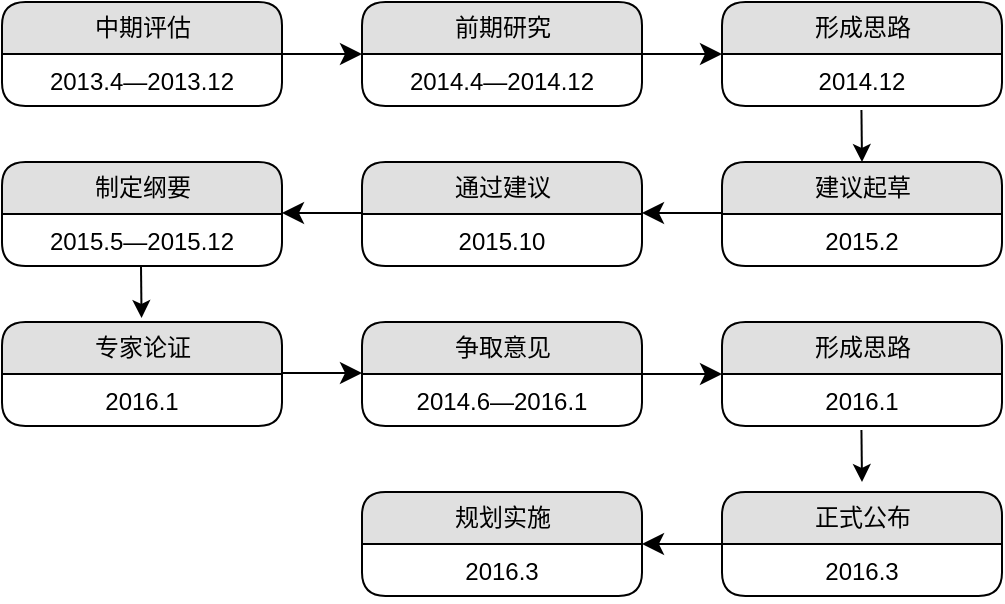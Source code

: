 <mxfile version="20.2.2" type="github">
  <diagram name="Page-1" id="52a04d89-c75d-2922-d76d-85b35f80e030">
    <mxGraphModel dx="1209" dy="634" grid="0" gridSize="10" guides="1" tooltips="1" connect="1" arrows="1" fold="1" page="1" pageScale="1" pageWidth="1100" pageHeight="850" background="none" math="0" shadow="0">
      <root>
        <mxCell id="0" />
        <mxCell id="1" parent="0" />
        <mxCell id="1fdf3b25b50cf41e-17" value="中期评估" style="swimlane;html=1;fontStyle=0;childLayout=stackLayout;horizontal=1;startSize=26;fillColor=#e0e0e0;horizontalStack=0;resizeParent=1;resizeLast=0;collapsible=1;marginBottom=0;swimlaneFillColor=#ffffff;align=center;rounded=1;shadow=0;comic=0;labelBackgroundColor=none;strokeWidth=1;fontFamily=Verdana;fontSize=12" parent="1" vertex="1">
          <mxGeometry x="322" y="128" width="140" height="52" as="geometry" />
        </mxCell>
        <mxCell id="1fdf3b25b50cf41e-18" value="2013.4—2013.12" style="text;html=1;strokeColor=none;fillColor=none;spacingLeft=4;spacingRight=4;whiteSpace=wrap;overflow=hidden;rotatable=0;points=[[0,0.5],[1,0.5]];portConstraint=eastwest;align=center;" parent="1fdf3b25b50cf41e-17" vertex="1">
          <mxGeometry y="26" width="140" height="26" as="geometry" />
        </mxCell>
        <mxCell id="1fdf3b25b50cf41e-44" style="edgeStyle=none;html=1;labelBackgroundColor=none;startFill=0;startSize=8;endFill=1;endSize=8;fontFamily=Verdana;fontSize=12;" parent="1" source="1fdf3b25b50cf41e-19" target="1fdf3b25b50cf41e-21" edge="1">
          <mxGeometry relative="1" as="geometry" />
        </mxCell>
        <mxCell id="1fdf3b25b50cf41e-48" style="edgeStyle=none;html=1;labelBackgroundColor=none;startFill=0;startSize=8;endFill=1;endSize=8;fontFamily=Verdana;fontSize=12;" parent="1" source="1fdf3b25b50cf41e-17" target="1fdf3b25b50cf41e-19" edge="1">
          <mxGeometry relative="1" as="geometry" />
        </mxCell>
        <mxCell id="1fdf3b25b50cf41e-19" value="前期研究" style="swimlane;html=1;fontStyle=0;childLayout=stackLayout;horizontal=1;startSize=26;fillColor=#e0e0e0;horizontalStack=0;resizeParent=1;resizeLast=0;collapsible=1;marginBottom=0;swimlaneFillColor=#ffffff;align=center;rounded=1;shadow=0;comic=0;labelBackgroundColor=none;strokeWidth=1;fontFamily=Verdana;fontSize=12" parent="1" vertex="1">
          <mxGeometry x="502" y="128" width="140" height="52" as="geometry">
            <mxRectangle x="230" y="180" width="90" height="30" as="alternateBounds" />
          </mxGeometry>
        </mxCell>
        <mxCell id="1fdf3b25b50cf41e-20" value="2014.4—2014.12" style="text;html=1;strokeColor=none;fillColor=none;spacingLeft=4;spacingRight=4;whiteSpace=wrap;overflow=hidden;rotatable=0;points=[[0,0.5],[1,0.5]];portConstraint=eastwest;align=center;" parent="1fdf3b25b50cf41e-19" vertex="1">
          <mxGeometry y="26" width="140" height="26" as="geometry" />
        </mxCell>
        <mxCell id="1fdf3b25b50cf41e-21" value="形成思路" style="swimlane;html=1;fontStyle=0;childLayout=stackLayout;horizontal=1;startSize=26;fillColor=#e0e0e0;horizontalStack=0;resizeParent=1;resizeLast=0;collapsible=1;marginBottom=0;swimlaneFillColor=#ffffff;align=center;rounded=1;shadow=0;comic=0;labelBackgroundColor=none;strokeWidth=1;fontFamily=Verdana;fontSize=12" parent="1" vertex="1">
          <mxGeometry x="682" y="128" width="140" height="52" as="geometry" />
        </mxCell>
        <mxCell id="1fdf3b25b50cf41e-22" value="2014.12" style="text;html=1;strokeColor=none;fillColor=none;spacingLeft=4;spacingRight=4;whiteSpace=wrap;overflow=hidden;rotatable=0;points=[[0,0.5],[1,0.5]];portConstraint=eastwest;align=center;" parent="1fdf3b25b50cf41e-21" vertex="1">
          <mxGeometry y="26" width="140" height="26" as="geometry" />
        </mxCell>
        <mxCell id="UnSi5RLUcLDoSmEYQogq-1" value="" style="endArrow=classic;html=1;rounded=0;exitX=0.498;exitY=1.077;exitDx=0;exitDy=0;exitPerimeter=0;" edge="1" parent="1fdf3b25b50cf41e-21" source="1fdf3b25b50cf41e-22">
          <mxGeometry width="50" height="50" relative="1" as="geometry">
            <mxPoint x="160" y="120" as="sourcePoint" />
            <mxPoint x="70" y="80" as="targetPoint" />
          </mxGeometry>
        </mxCell>
        <mxCell id="UnSi5RLUcLDoSmEYQogq-2" value="建议起草" style="swimlane;html=1;fontStyle=0;childLayout=stackLayout;horizontal=1;startSize=26;fillColor=#e0e0e0;horizontalStack=0;resizeParent=1;resizeLast=0;collapsible=1;marginBottom=0;swimlaneFillColor=#ffffff;align=center;rounded=1;shadow=0;comic=0;labelBackgroundColor=none;strokeWidth=1;fontFamily=Verdana;fontSize=12" vertex="1" parent="1">
          <mxGeometry x="682" y="208" width="140" height="52" as="geometry" />
        </mxCell>
        <mxCell id="UnSi5RLUcLDoSmEYQogq-3" value="2015.2" style="text;html=1;strokeColor=none;fillColor=none;spacingLeft=4;spacingRight=4;whiteSpace=wrap;overflow=hidden;rotatable=0;points=[[0,0.5],[1,0.5]];portConstraint=eastwest;align=center;" vertex="1" parent="UnSi5RLUcLDoSmEYQogq-2">
          <mxGeometry y="26" width="140" height="26" as="geometry" />
        </mxCell>
        <mxCell id="UnSi5RLUcLDoSmEYQogq-4" style="edgeStyle=none;html=1;labelBackgroundColor=none;startFill=0;startSize=8;endFill=1;endSize=8;fontFamily=Verdana;fontSize=12;" edge="1" parent="1">
          <mxGeometry relative="1" as="geometry">
            <mxPoint x="682" y="233.5" as="sourcePoint" />
            <mxPoint x="642" y="233.5" as="targetPoint" />
          </mxGeometry>
        </mxCell>
        <mxCell id="UnSi5RLUcLDoSmEYQogq-5" value="通过建议" style="swimlane;html=1;fontStyle=0;childLayout=stackLayout;horizontal=1;startSize=26;fillColor=#e0e0e0;horizontalStack=0;resizeParent=1;resizeLast=0;collapsible=1;marginBottom=0;swimlaneFillColor=#ffffff;align=center;rounded=1;shadow=0;comic=0;labelBackgroundColor=none;strokeWidth=1;fontFamily=Verdana;fontSize=12" vertex="1" parent="1">
          <mxGeometry x="502" y="208" width="140" height="52" as="geometry" />
        </mxCell>
        <mxCell id="UnSi5RLUcLDoSmEYQogq-6" value="2015.10" style="text;html=1;strokeColor=none;fillColor=none;spacingLeft=4;spacingRight=4;whiteSpace=wrap;overflow=hidden;rotatable=0;points=[[0,0.5],[1,0.5]];portConstraint=eastwest;align=center;" vertex="1" parent="UnSi5RLUcLDoSmEYQogq-5">
          <mxGeometry y="26" width="140" height="26" as="geometry" />
        </mxCell>
        <mxCell id="UnSi5RLUcLDoSmEYQogq-8" style="edgeStyle=none;html=1;labelBackgroundColor=none;startFill=0;startSize=8;endFill=1;endSize=8;fontFamily=Verdana;fontSize=12;" edge="1" parent="1">
          <mxGeometry relative="1" as="geometry">
            <mxPoint x="502" y="233.5" as="sourcePoint" />
            <mxPoint x="462" y="233.5" as="targetPoint" />
            <Array as="points" />
          </mxGeometry>
        </mxCell>
        <mxCell id="UnSi5RLUcLDoSmEYQogq-9" value="制定纲要" style="swimlane;html=1;fontStyle=0;childLayout=stackLayout;horizontal=1;startSize=26;fillColor=#e0e0e0;horizontalStack=0;resizeParent=1;resizeLast=0;collapsible=1;marginBottom=0;swimlaneFillColor=#ffffff;align=center;rounded=1;shadow=0;comic=0;labelBackgroundColor=none;strokeWidth=1;fontFamily=Verdana;fontSize=12" vertex="1" parent="1">
          <mxGeometry x="322" y="208" width="140" height="52" as="geometry" />
        </mxCell>
        <mxCell id="UnSi5RLUcLDoSmEYQogq-10" value="2015.5—2015.12" style="text;html=1;strokeColor=none;fillColor=none;spacingLeft=4;spacingRight=4;whiteSpace=wrap;overflow=hidden;rotatable=0;points=[[0,0.5],[1,0.5]];portConstraint=eastwest;align=center;" vertex="1" parent="UnSi5RLUcLDoSmEYQogq-9">
          <mxGeometry y="26" width="140" height="26" as="geometry" />
        </mxCell>
        <mxCell id="UnSi5RLUcLDoSmEYQogq-11" value="" style="endArrow=classic;html=1;rounded=0;exitX=0.498;exitY=1.077;exitDx=0;exitDy=0;exitPerimeter=0;" edge="1" parent="1">
          <mxGeometry width="50" height="50" relative="1" as="geometry">
            <mxPoint x="391.5" y="260" as="sourcePoint" />
            <mxPoint x="391.78" y="285.998" as="targetPoint" />
          </mxGeometry>
        </mxCell>
        <mxCell id="UnSi5RLUcLDoSmEYQogq-12" value="专家论证" style="swimlane;html=1;fontStyle=0;childLayout=stackLayout;horizontal=1;startSize=26;fillColor=#e0e0e0;horizontalStack=0;resizeParent=1;resizeLast=0;collapsible=1;marginBottom=0;swimlaneFillColor=#ffffff;align=center;rounded=1;shadow=0;comic=0;labelBackgroundColor=none;strokeWidth=1;fontFamily=Verdana;fontSize=12" vertex="1" parent="1">
          <mxGeometry x="322" y="288" width="140" height="52" as="geometry" />
        </mxCell>
        <mxCell id="UnSi5RLUcLDoSmEYQogq-13" value="2016.1" style="text;html=1;strokeColor=none;fillColor=none;spacingLeft=4;spacingRight=4;whiteSpace=wrap;overflow=hidden;rotatable=0;points=[[0,0.5],[1,0.5]];portConstraint=eastwest;align=center;" vertex="1" parent="UnSi5RLUcLDoSmEYQogq-12">
          <mxGeometry y="26" width="140" height="26" as="geometry" />
        </mxCell>
        <mxCell id="UnSi5RLUcLDoSmEYQogq-14" value="争取意见" style="swimlane;html=1;fontStyle=0;childLayout=stackLayout;horizontal=1;startSize=26;fillColor=#e0e0e0;horizontalStack=0;resizeParent=1;resizeLast=0;collapsible=1;marginBottom=0;swimlaneFillColor=#ffffff;align=center;rounded=1;shadow=0;comic=0;labelBackgroundColor=none;strokeWidth=1;fontFamily=Verdana;fontSize=12" vertex="1" parent="1">
          <mxGeometry x="502" y="288" width="140" height="52" as="geometry">
            <mxRectangle x="230" y="180" width="90" height="30" as="alternateBounds" />
          </mxGeometry>
        </mxCell>
        <mxCell id="UnSi5RLUcLDoSmEYQogq-15" value="2014.6—2016.1" style="text;html=1;strokeColor=none;fillColor=none;spacingLeft=4;spacingRight=4;whiteSpace=wrap;overflow=hidden;rotatable=0;points=[[0,0.5],[1,0.5]];portConstraint=eastwest;align=center;" vertex="1" parent="UnSi5RLUcLDoSmEYQogq-14">
          <mxGeometry y="26" width="140" height="26" as="geometry" />
        </mxCell>
        <mxCell id="UnSi5RLUcLDoSmEYQogq-16" value="形成思路" style="swimlane;html=1;fontStyle=0;childLayout=stackLayout;horizontal=1;startSize=26;fillColor=#e0e0e0;horizontalStack=0;resizeParent=1;resizeLast=0;collapsible=1;marginBottom=0;swimlaneFillColor=#ffffff;align=center;rounded=1;shadow=0;comic=0;labelBackgroundColor=none;strokeWidth=1;fontFamily=Verdana;fontSize=12" vertex="1" parent="1">
          <mxGeometry x="682" y="288" width="140" height="52" as="geometry" />
        </mxCell>
        <mxCell id="UnSi5RLUcLDoSmEYQogq-17" value="2016.1" style="text;html=1;strokeColor=none;fillColor=none;spacingLeft=4;spacingRight=4;whiteSpace=wrap;overflow=hidden;rotatable=0;points=[[0,0.5],[1,0.5]];portConstraint=eastwest;align=center;" vertex="1" parent="UnSi5RLUcLDoSmEYQogq-16">
          <mxGeometry y="26" width="140" height="26" as="geometry" />
        </mxCell>
        <mxCell id="UnSi5RLUcLDoSmEYQogq-18" value="" style="endArrow=classic;html=1;rounded=0;exitX=0.498;exitY=1.077;exitDx=0;exitDy=0;exitPerimeter=0;" edge="1" parent="UnSi5RLUcLDoSmEYQogq-16" source="UnSi5RLUcLDoSmEYQogq-17">
          <mxGeometry width="50" height="50" relative="1" as="geometry">
            <mxPoint x="160" y="120" as="sourcePoint" />
            <mxPoint x="70" y="80" as="targetPoint" />
          </mxGeometry>
        </mxCell>
        <mxCell id="UnSi5RLUcLDoSmEYQogq-20" style="edgeStyle=none;html=1;labelBackgroundColor=none;startFill=0;startSize=8;endFill=1;endSize=8;fontFamily=Verdana;fontSize=12;" edge="1" parent="1">
          <mxGeometry relative="1" as="geometry">
            <mxPoint x="462" y="313.5" as="sourcePoint" />
            <mxPoint x="502" y="313.5" as="targetPoint" />
          </mxGeometry>
        </mxCell>
        <mxCell id="UnSi5RLUcLDoSmEYQogq-23" style="edgeStyle=none;html=1;labelBackgroundColor=none;startFill=0;startSize=8;endFill=1;endSize=8;fontFamily=Verdana;fontSize=12;entryX=0;entryY=0.5;entryDx=0;entryDy=0;exitX=1;exitY=0.5;exitDx=0;exitDy=0;" edge="1" parent="1" source="UnSi5RLUcLDoSmEYQogq-14" target="UnSi5RLUcLDoSmEYQogq-16">
          <mxGeometry relative="1" as="geometry">
            <mxPoint x="652" y="308" as="sourcePoint" />
            <mxPoint x="692" y="288" as="targetPoint" />
          </mxGeometry>
        </mxCell>
        <mxCell id="UnSi5RLUcLDoSmEYQogq-24" value="正式公布" style="swimlane;html=1;fontStyle=0;childLayout=stackLayout;horizontal=1;startSize=26;fillColor=#e0e0e0;horizontalStack=0;resizeParent=1;resizeLast=0;collapsible=1;marginBottom=0;swimlaneFillColor=#ffffff;align=center;rounded=1;shadow=0;comic=0;labelBackgroundColor=none;strokeWidth=1;fontFamily=Verdana;fontSize=12" vertex="1" parent="1">
          <mxGeometry x="682" y="373" width="140" height="52" as="geometry" />
        </mxCell>
        <mxCell id="UnSi5RLUcLDoSmEYQogq-25" value="2016.3" style="text;html=1;strokeColor=none;fillColor=none;spacingLeft=4;spacingRight=4;whiteSpace=wrap;overflow=hidden;rotatable=0;points=[[0,0.5],[1,0.5]];portConstraint=eastwest;align=center;" vertex="1" parent="UnSi5RLUcLDoSmEYQogq-24">
          <mxGeometry y="26" width="140" height="26" as="geometry" />
        </mxCell>
        <mxCell id="UnSi5RLUcLDoSmEYQogq-26" value="规划实施" style="swimlane;html=1;fontStyle=0;childLayout=stackLayout;horizontal=1;startSize=26;fillColor=#e0e0e0;horizontalStack=0;resizeParent=1;resizeLast=0;collapsible=1;marginBottom=0;swimlaneFillColor=#ffffff;align=center;rounded=1;shadow=0;comic=0;labelBackgroundColor=none;strokeWidth=1;fontFamily=Verdana;fontSize=12" vertex="1" parent="1">
          <mxGeometry x="502" y="373" width="140" height="52" as="geometry" />
        </mxCell>
        <mxCell id="UnSi5RLUcLDoSmEYQogq-27" value="2016.3" style="text;html=1;strokeColor=none;fillColor=none;spacingLeft=4;spacingRight=4;whiteSpace=wrap;overflow=hidden;rotatable=0;points=[[0,0.5],[1,0.5]];portConstraint=eastwest;align=center;" vertex="1" parent="UnSi5RLUcLDoSmEYQogq-26">
          <mxGeometry y="26" width="140" height="26" as="geometry" />
        </mxCell>
        <mxCell id="UnSi5RLUcLDoSmEYQogq-30" style="edgeStyle=none;html=1;labelBackgroundColor=none;startFill=0;startSize=8;endFill=1;endSize=8;fontFamily=Verdana;fontSize=12;exitX=0;exitY=0.5;exitDx=0;exitDy=0;" edge="1" parent="1" source="UnSi5RLUcLDoSmEYQogq-24">
          <mxGeometry relative="1" as="geometry">
            <mxPoint x="652" y="378" as="sourcePoint" />
            <mxPoint x="642" y="399" as="targetPoint" />
          </mxGeometry>
        </mxCell>
      </root>
    </mxGraphModel>
  </diagram>
</mxfile>
